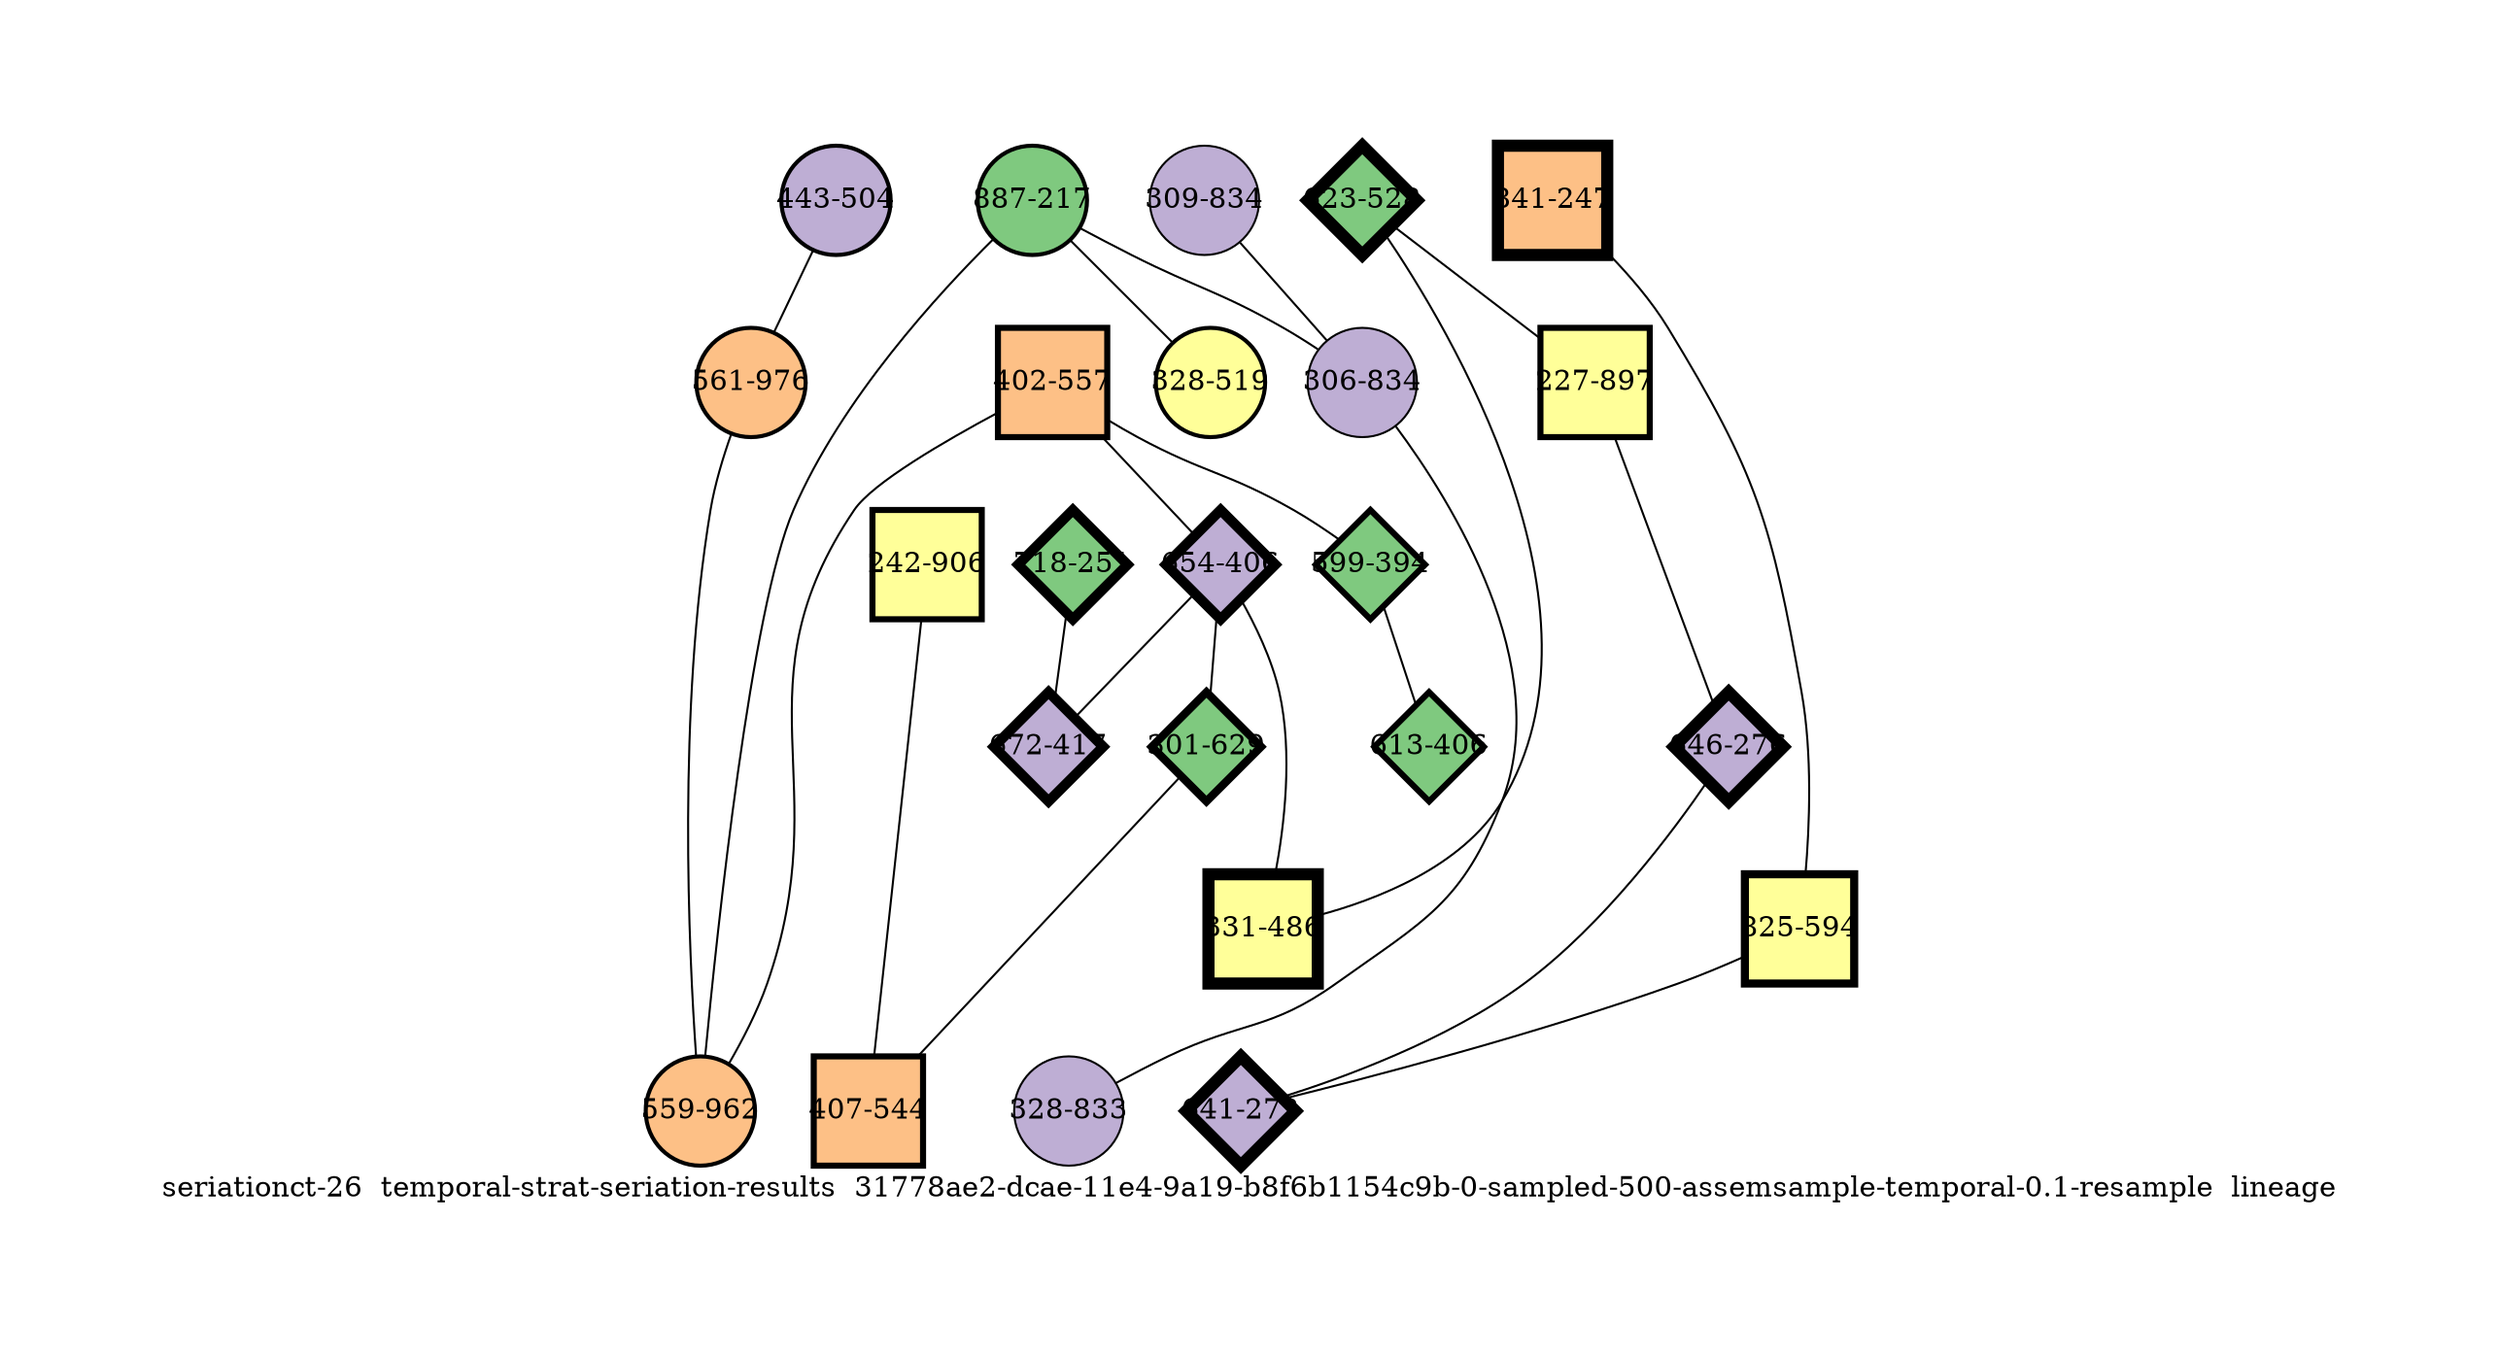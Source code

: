 strict graph "seriationct-26  temporal-strat-seriation-results  31778ae2-dcae-11e4-9a19-b8f6b1154c9b-0-sampled-500-assemsample-temporal-0.1-resample  lineage" {
labelloc=b;
ratio=auto;
pad="1.0";
label="seriationct-26  temporal-strat-seriation-results  31778ae2-dcae-11e4-9a19-b8f6b1154c9b-0-sampled-500-assemsample-temporal-0.1-resample  lineage";
node [width="0.75", style=filled, fixedsize=true, height="0.75", shape=circle, label=""];
0 [xCoordinate="504.0", appears_in_slice=2, yCoordinate="443.0", colorscheme=accent6, lineage_id=0, short_label="443-504", label="443-504", shape=circle, cluster_id=1, fillcolor=2, size="500.0", id=0, penwidth="2.0"];
1 [xCoordinate="217.0", appears_in_slice=2, yCoordinate="887.0", colorscheme=accent6, lineage_id=0, short_label="887-217", label="887-217", shape=circle, cluster_id=0, fillcolor=1, size="500.0", id=1, penwidth="2.0"];
2 [xCoordinate="834.0", appears_in_slice=1, yCoordinate="309.0", colorscheme=accent6, lineage_id=0, short_label="309-834", label="309-834", shape=circle, cluster_id=1, fillcolor=2, size="500.0", id=2, penwidth="1.0"];
3 [xCoordinate="976.0", appears_in_slice=2, yCoordinate="561.0", colorscheme=accent6, lineage_id=0, short_label="561-976", label="561-976", shape=circle, cluster_id=2, fillcolor=3, size="500.0", id=3, penwidth="2.0"];
4 [xCoordinate="519.0", appears_in_slice=2, yCoordinate="328.0", colorscheme=accent6, lineage_id=0, short_label="328-519", label="328-519", shape=circle, cluster_id=3, fillcolor=4, size="500.0", id=4, penwidth="2.0"];
5 [xCoordinate="528.0", appears_in_slice=6, yCoordinate="623.0", colorscheme=accent6, lineage_id=2, short_label="623-528", label="623-528", shape=diamond, cluster_id=0, fillcolor=1, size="500.0", id=5, penwidth="6.0"];
6 [xCoordinate="897.0", appears_in_slice=3, yCoordinate="227.0", colorscheme=accent6, lineage_id=1, short_label="227-897", label="227-897", shape=square, cluster_id=3, fillcolor=4, size="500.0", id=6, penwidth="3.0"];
7 [xCoordinate="557.0", appears_in_slice=3, yCoordinate="402.0", colorscheme=accent6, lineage_id=1, short_label="402-557", label="402-557", shape=square, cluster_id=2, fillcolor=3, size="500.0", id=7, penwidth="3.0"];
8 [xCoordinate="251.0", appears_in_slice=5, yCoordinate="718.0", colorscheme=accent6, lineage_id=2, short_label="718-251", label="718-251", shape=diamond, cluster_id=0, fillcolor=1, size="500.0", id=8, penwidth="5.0"];
9 [xCoordinate="906.0", appears_in_slice=3, yCoordinate="242.0", colorscheme=accent6, lineage_id=1, short_label="242-906", label="242-906", shape=square, cluster_id=3, fillcolor=4, size="500.0", id=9, penwidth="3.0"];
10 [xCoordinate="962.0", appears_in_slice=2, yCoordinate="559.0", colorscheme=accent6, lineage_id=0, short_label="559-962", label="559-962", shape=circle, cluster_id=2, fillcolor=3, size="500.0", id=10, penwidth="2.0"];
11 [xCoordinate="406.0", appears_in_slice=5, yCoordinate="654.0", colorscheme=accent6, lineage_id=2, short_label="654-406", label="654-406", shape=diamond, cluster_id=1, fillcolor=2, size="500.0", id=11, penwidth="5.0"];
12 [xCoordinate="629.0", appears_in_slice=4, yCoordinate="301.0", colorscheme=accent6, lineage_id=2, short_label="301-629", label="301-629", shape=diamond, cluster_id=0, fillcolor=1, size="500.0", id=12, penwidth="4.0"];
13 [xCoordinate="247.0", appears_in_slice=6, yCoordinate="841.0", colorscheme=accent6, lineage_id=1, short_label="841-247", label="841-247", shape=square, cluster_id=2, fillcolor=3, size="500.0", id=13, penwidth="6.0"];
14 [xCoordinate="486.0", appears_in_slice=6, yCoordinate="331.0", colorscheme=accent6, lineage_id=1, short_label="331-486", label="331-486", shape=square, cluster_id=3, fillcolor=4, size="500.0", id=14, penwidth="6.0"];
15 [xCoordinate="834.0", appears_in_slice=1, yCoordinate="306.0", colorscheme=accent6, lineage_id=0, short_label="306-834", label="306-834", shape=circle, cluster_id=1, fillcolor=2, size="500.0", id=15, penwidth="1.0"];
16 [xCoordinate="594.0", appears_in_slice=4, yCoordinate="825.0", colorscheme=accent6, lineage_id=1, short_label="825-594", label="825-594", shape=square, cluster_id=3, fillcolor=4, size="500.0", id=16, penwidth="4.0"];
17 [xCoordinate="394.0", appears_in_slice=3, yCoordinate="599.0", colorscheme=accent6, lineage_id=2, short_label="599-394", label="599-394", shape=diamond, cluster_id=0, fillcolor=1, size="500.0", id=17, penwidth="3.0"];
18 [xCoordinate="544.0", appears_in_slice=3, yCoordinate="407.0", colorscheme=accent6, lineage_id=1, short_label="407-544", label="407-544", shape=square, cluster_id=2, fillcolor=3, size="500.0", id=18, penwidth="3.0"];
19 [xCoordinate="406.0", appears_in_slice=3, yCoordinate="613.0", colorscheme=accent6, lineage_id=2, short_label="613-406", label="613-406", shape=diamond, cluster_id=0, fillcolor=1, size="500.0", id=19, penwidth="3.0"];
20 [xCoordinate="276.0", appears_in_slice=6, yCoordinate="646.0", colorscheme=accent6, lineage_id=2, short_label="646-276", label="646-276", shape=diamond, cluster_id=1, fillcolor=2, size="500.0", id=20, penwidth="6.0"];
21 [xCoordinate="417.0", appears_in_slice=5, yCoordinate="672.0", colorscheme=accent6, lineage_id=2, short_label="672-417", label="672-417", shape=diamond, cluster_id=1, fillcolor=2, size="500.0", id=21, penwidth="5.0"];
22 [xCoordinate="272.0", appears_in_slice=6, yCoordinate="641.0", colorscheme=accent6, lineage_id=2, short_label="641-272", label="641-272", shape=diamond, cluster_id=1, fillcolor=2, size="500.0", id=22, penwidth="6.0"];
23 [xCoordinate="833.0", appears_in_slice=1, yCoordinate="328.0", colorscheme=accent6, lineage_id=0, short_label="328-833", label="328-833", shape=circle, cluster_id=1, fillcolor=2, size="500.0", id=23, penwidth="1.0"];
0 -- 3  [inverseweight="1.58572822594", weight="0.63062508672"];
1 -- 10  [inverseweight="3.15308405784", weight="0.317149806874"];
1 -- 4  [inverseweight="17.766726363", weight="0.0562849891179"];
1 -- 15  [inverseweight="1.58064890485", weight="0.632651562869"];
2 -- 15  [inverseweight="21.3980246255", weight="0.0467332857822"];
3 -- 10  [inverseweight="2.03467327683", weight="0.491479399365"];
5 -- 14  [inverseweight="20.4124145232", weight="0.0489897948557"];
5 -- 6  [inverseweight="6.0368161052", weight="0.165650233927"];
6 -- 20  [inverseweight="6.40499476904", weight="0.15612815249"];
7 -- 17  [inverseweight="2.22845963365", weight="0.448740459509"];
7 -- 10  [inverseweight="1.64502166968", weight="0.607894727728"];
7 -- 11  [inverseweight="1.84182365403", weight="0.542940144031"];
8 -- 21  [inverseweight="12.7744032577", weight="0.0782815431631"];
9 -- 18  [inverseweight="18.5823536562", weight="0.0538144961883"];
11 -- 12  [inverseweight="1.78879714141", weight="0.559034882633"];
11 -- 21  [inverseweight="2.74675525181", weight="0.364065928095"];
11 -- 14  [inverseweight="2.64295126596", weight="0.378364903235"];
12 -- 18  [inverseweight="4.21464724331", weight="0.237267781209"];
13 -- 16  [inverseweight="5.41244735406", weight="0.184759302878"];
15 -- 23  [inverseweight="54.554472559", weight="0.0183303027798"];
16 -- 22  [inverseweight="4.54395266055", weight="0.220072715256"];
17 -- 19  [inverseweight="17.3552533625", weight="0.0576194411636"];
20 -- 22  [inverseweight="7.97782057841", weight="0.125347516928"];
}
